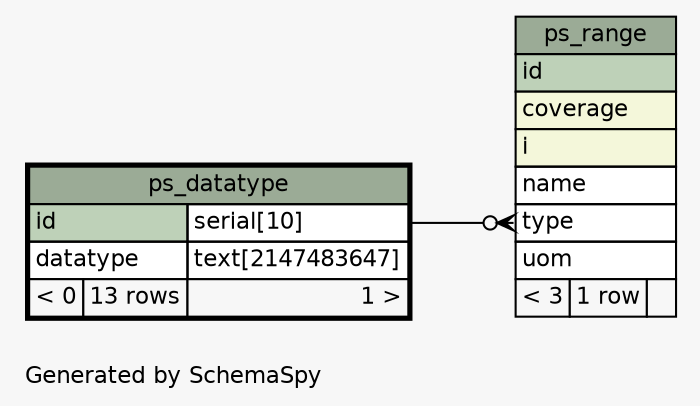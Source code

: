 // dot 2.20.2 on Linux 2.6.32-45-generic
// SchemaSpy rev 590
digraph "oneDegreeRelationshipsDiagram" {
  graph [
    rankdir="RL"
    bgcolor="#f7f7f7"
    label="\nGenerated by SchemaSpy"
    labeljust="l"
    nodesep="0.18"
    ranksep="0.46"
    fontname="Helvetica"
    fontsize="11"
  ];
  node [
    fontname="Helvetica"
    fontsize="11"
    shape="plaintext"
  ];
  edge [
    arrowsize="0.8"
  ];
  "ps_range":"type":w -> "ps_datatype":"id.type":e [arrowhead=none dir=back arrowtail=crowodot];
  "ps_datatype" [
    label=<
    <TABLE BORDER="2" CELLBORDER="1" CELLSPACING="0" BGCOLOR="#ffffff">
      <TR><TD COLSPAN="3" BGCOLOR="#9bab96" ALIGN="CENTER">ps_datatype</TD></TR>
      <TR><TD PORT="id" COLSPAN="2" BGCOLOR="#bed1b8" ALIGN="LEFT">id</TD><TD PORT="id.type" ALIGN="LEFT">serial[10]</TD></TR>
      <TR><TD PORT="datatype" COLSPAN="2" ALIGN="LEFT">datatype</TD><TD PORT="datatype.type" ALIGN="LEFT">text[2147483647]</TD></TR>
      <TR><TD ALIGN="LEFT" BGCOLOR="#f7f7f7">&lt; 0</TD><TD ALIGN="RIGHT" BGCOLOR="#f7f7f7">13 rows</TD><TD ALIGN="RIGHT" BGCOLOR="#f7f7f7">1 &gt;</TD></TR>
    </TABLE>>
    URL="ps_datatype.html"
    tooltip="ps_datatype"
  ];
  "ps_range" [
    label=<
    <TABLE BORDER="0" CELLBORDER="1" CELLSPACING="0" BGCOLOR="#ffffff">
      <TR><TD COLSPAN="3" BGCOLOR="#9bab96" ALIGN="CENTER">ps_range</TD></TR>
      <TR><TD PORT="id" COLSPAN="3" BGCOLOR="#bed1b8" ALIGN="LEFT">id</TD></TR>
      <TR><TD PORT="coverage" COLSPAN="3" BGCOLOR="#f4f7da" ALIGN="LEFT">coverage</TD></TR>
      <TR><TD PORT="i" COLSPAN="3" BGCOLOR="#f4f7da" ALIGN="LEFT">i</TD></TR>
      <TR><TD PORT="name" COLSPAN="3" ALIGN="LEFT">name</TD></TR>
      <TR><TD PORT="type" COLSPAN="3" ALIGN="LEFT">type</TD></TR>
      <TR><TD PORT="uom" COLSPAN="3" ALIGN="LEFT">uom</TD></TR>
      <TR><TD ALIGN="LEFT" BGCOLOR="#f7f7f7">&lt; 3</TD><TD ALIGN="RIGHT" BGCOLOR="#f7f7f7">1 row</TD><TD ALIGN="RIGHT" BGCOLOR="#f7f7f7">  </TD></TR>
    </TABLE>>
    URL="ps_range.html"
    tooltip="ps_range"
  ];
}
